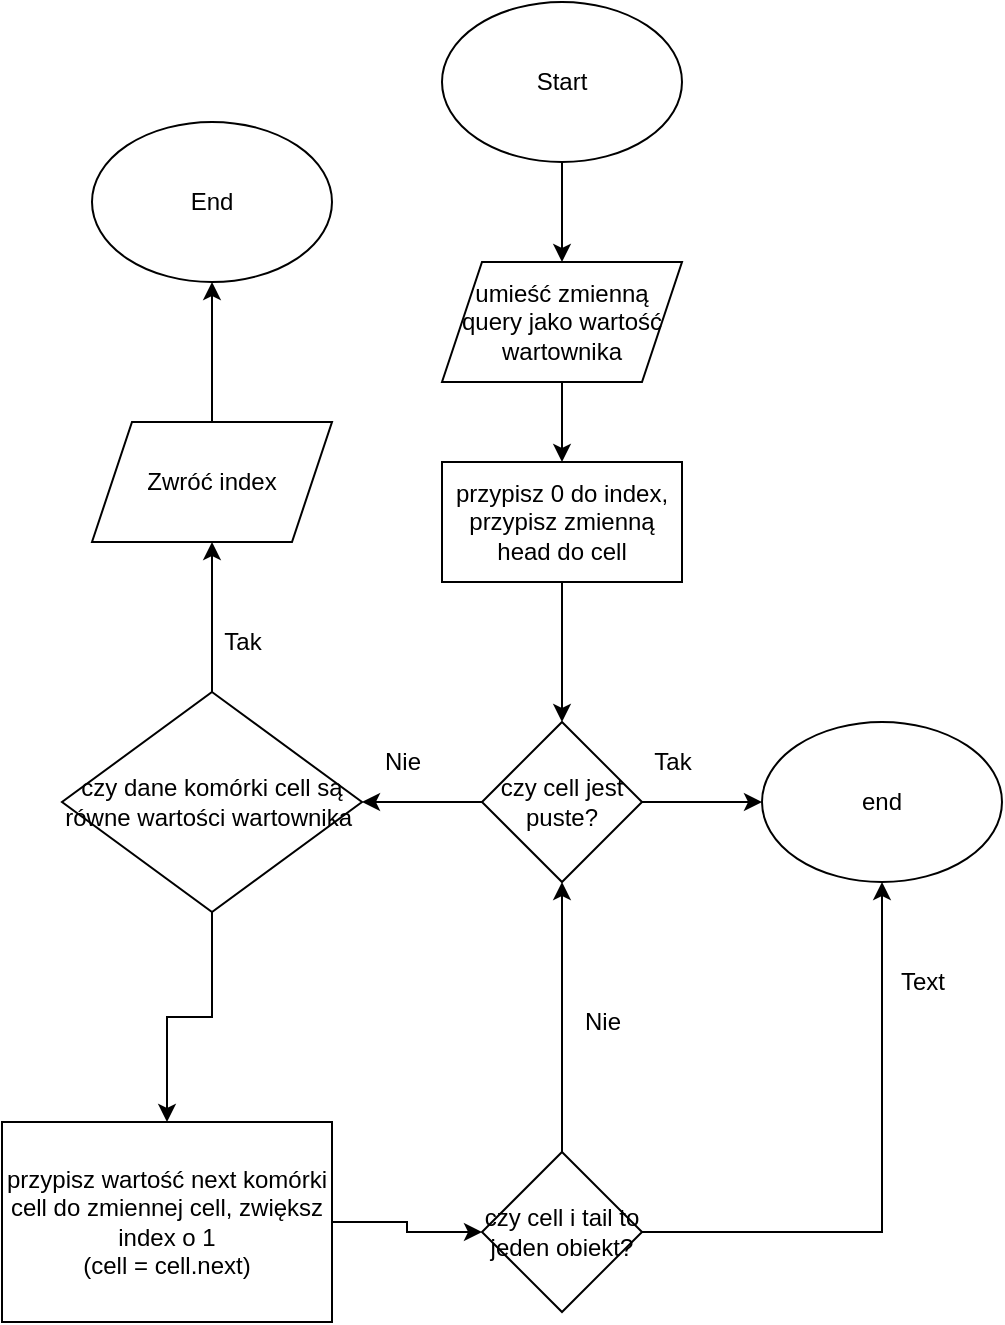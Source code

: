 <mxfile version="13.7.9" type="device"><diagram id="bInVQZceiNAKX3ZPTAtl" name="Strona-1"><mxGraphModel dx="1024" dy="592" grid="1" gridSize="10" guides="1" tooltips="1" connect="1" arrows="1" fold="1" page="1" pageScale="1" pageWidth="827" pageHeight="1169" math="0" shadow="0"><root><mxCell id="0"/><mxCell id="1" parent="0"/><mxCell id="4RcqiaBvFsmL0CfF5Rv3-3" value="" style="edgeStyle=orthogonalEdgeStyle;rounded=0;orthogonalLoop=1;jettySize=auto;html=1;" parent="1" source="4RcqiaBvFsmL0CfF5Rv3-1" edge="1"><mxGeometry relative="1" as="geometry"><mxPoint x="380" y="140" as="targetPoint"/></mxGeometry></mxCell><mxCell id="4RcqiaBvFsmL0CfF5Rv3-1" value="Start" style="ellipse;whiteSpace=wrap;html=1;" parent="1" vertex="1"><mxGeometry x="320" y="10" width="120" height="80" as="geometry"/></mxCell><mxCell id="4RcqiaBvFsmL0CfF5Rv3-6" value="" style="edgeStyle=orthogonalEdgeStyle;rounded=0;orthogonalLoop=1;jettySize=auto;html=1;" parent="1" source="4RcqiaBvFsmL0CfF5Rv3-4" target="4RcqiaBvFsmL0CfF5Rv3-5" edge="1"><mxGeometry relative="1" as="geometry"/></mxCell><mxCell id="4RcqiaBvFsmL0CfF5Rv3-4" value="umieść zmienną query jako wartość wartownika" style="shape=parallelogram;perimeter=parallelogramPerimeter;whiteSpace=wrap;html=1;fixedSize=1;" parent="1" vertex="1"><mxGeometry x="320" y="140" width="120" height="60" as="geometry"/></mxCell><mxCell id="4RcqiaBvFsmL0CfF5Rv3-10" value="" style="edgeStyle=orthogonalEdgeStyle;rounded=0;orthogonalLoop=1;jettySize=auto;html=1;" parent="1" source="4RcqiaBvFsmL0CfF5Rv3-5" target="4RcqiaBvFsmL0CfF5Rv3-9" edge="1"><mxGeometry relative="1" as="geometry"/></mxCell><mxCell id="4RcqiaBvFsmL0CfF5Rv3-5" value="przypisz 0 do index,&lt;br&gt;przypisz zmienną head do cell" style="whiteSpace=wrap;html=1;" parent="1" vertex="1"><mxGeometry x="320" y="240" width="120" height="60" as="geometry"/></mxCell><mxCell id="4RcqiaBvFsmL0CfF5Rv3-12" value="" style="edgeStyle=orthogonalEdgeStyle;rounded=0;orthogonalLoop=1;jettySize=auto;html=1;" parent="1" source="4RcqiaBvFsmL0CfF5Rv3-9" target="4RcqiaBvFsmL0CfF5Rv3-11" edge="1"><mxGeometry relative="1" as="geometry"/></mxCell><mxCell id="4RcqiaBvFsmL0CfF5Rv3-16" value="" style="edgeStyle=orthogonalEdgeStyle;rounded=0;orthogonalLoop=1;jettySize=auto;html=1;" parent="1" source="4RcqiaBvFsmL0CfF5Rv3-9" target="4RcqiaBvFsmL0CfF5Rv3-15" edge="1"><mxGeometry relative="1" as="geometry"/></mxCell><mxCell id="4RcqiaBvFsmL0CfF5Rv3-9" value="czy cell jest puste?" style="rhombus;whiteSpace=wrap;html=1;" parent="1" vertex="1"><mxGeometry x="340" y="370" width="80" height="80" as="geometry"/></mxCell><mxCell id="4RcqiaBvFsmL0CfF5Rv3-11" value="end" style="ellipse;whiteSpace=wrap;html=1;" parent="1" vertex="1"><mxGeometry x="480" y="370" width="120" height="80" as="geometry"/></mxCell><mxCell id="4RcqiaBvFsmL0CfF5Rv3-14" value="Tak" style="text;html=1;align=center;verticalAlign=middle;resizable=0;points=[];autosize=1;" parent="1" vertex="1"><mxGeometry x="420" y="380" width="30" height="20" as="geometry"/></mxCell><mxCell id="4RcqiaBvFsmL0CfF5Rv3-18" value="" style="edgeStyle=orthogonalEdgeStyle;rounded=0;orthogonalLoop=1;jettySize=auto;html=1;" parent="1" source="4RcqiaBvFsmL0CfF5Rv3-15" target="4RcqiaBvFsmL0CfF5Rv3-17" edge="1"><mxGeometry relative="1" as="geometry"/></mxCell><mxCell id="4RcqiaBvFsmL0CfF5Rv3-24" value="" style="edgeStyle=orthogonalEdgeStyle;rounded=0;orthogonalLoop=1;jettySize=auto;html=1;" parent="1" source="4RcqiaBvFsmL0CfF5Rv3-15" target="4RcqiaBvFsmL0CfF5Rv3-23" edge="1"><mxGeometry relative="1" as="geometry"/></mxCell><mxCell id="4RcqiaBvFsmL0CfF5Rv3-15" value="czy dane komórki cell są równe wartości wartownika&amp;nbsp;" style="rhombus;whiteSpace=wrap;html=1;" parent="1" vertex="1"><mxGeometry x="130" y="355" width="150" height="110" as="geometry"/></mxCell><mxCell id="4RcqiaBvFsmL0CfF5Rv3-20" value="" style="edgeStyle=orthogonalEdgeStyle;rounded=0;orthogonalLoop=1;jettySize=auto;html=1;" parent="1" source="4RcqiaBvFsmL0CfF5Rv3-17" target="4RcqiaBvFsmL0CfF5Rv3-19" edge="1"><mxGeometry relative="1" as="geometry"/></mxCell><mxCell id="4RcqiaBvFsmL0CfF5Rv3-17" value="Zwróć index" style="shape=parallelogram;perimeter=parallelogramPerimeter;whiteSpace=wrap;html=1;fixedSize=1;" parent="1" vertex="1"><mxGeometry x="145" y="220" width="120" height="60" as="geometry"/></mxCell><mxCell id="4RcqiaBvFsmL0CfF5Rv3-19" value="End" style="ellipse;whiteSpace=wrap;html=1;" parent="1" vertex="1"><mxGeometry x="145" y="70" width="120" height="80" as="geometry"/></mxCell><mxCell id="4RcqiaBvFsmL0CfF5Rv3-21" value="Tak" style="text;html=1;align=center;verticalAlign=middle;resizable=0;points=[];autosize=1;" parent="1" vertex="1"><mxGeometry x="205" y="320" width="30" height="20" as="geometry"/></mxCell><mxCell id="4RcqiaBvFsmL0CfF5Rv3-22" value="Nie" style="text;html=1;align=center;verticalAlign=middle;resizable=0;points=[];autosize=1;" parent="1" vertex="1"><mxGeometry x="285" y="380" width="30" height="20" as="geometry"/></mxCell><mxCell id="ijDypX1FntB29aHgIR_I-2" value="" style="edgeStyle=orthogonalEdgeStyle;rounded=0;orthogonalLoop=1;jettySize=auto;html=1;" edge="1" parent="1" source="4RcqiaBvFsmL0CfF5Rv3-23" target="ijDypX1FntB29aHgIR_I-1"><mxGeometry relative="1" as="geometry"/></mxCell><mxCell id="4RcqiaBvFsmL0CfF5Rv3-23" value="przypisz wartość next komórki cell do zmiennej cell, zwiększ index o 1&lt;br&gt;(cell = cell.next)" style="whiteSpace=wrap;html=1;" parent="1" vertex="1"><mxGeometry x="100" y="570" width="165" height="100" as="geometry"/></mxCell><mxCell id="ijDypX1FntB29aHgIR_I-3" style="edgeStyle=orthogonalEdgeStyle;rounded=0;orthogonalLoop=1;jettySize=auto;html=1;" edge="1" parent="1" source="ijDypX1FntB29aHgIR_I-1" target="4RcqiaBvFsmL0CfF5Rv3-9"><mxGeometry relative="1" as="geometry"/></mxCell><mxCell id="ijDypX1FntB29aHgIR_I-5" style="edgeStyle=orthogonalEdgeStyle;rounded=0;orthogonalLoop=1;jettySize=auto;html=1;entryX=0.5;entryY=1;entryDx=0;entryDy=0;" edge="1" parent="1" source="ijDypX1FntB29aHgIR_I-1" target="4RcqiaBvFsmL0CfF5Rv3-11"><mxGeometry relative="1" as="geometry"/></mxCell><mxCell id="ijDypX1FntB29aHgIR_I-1" value="czy cell i tail to jeden obiekt?" style="rhombus;whiteSpace=wrap;html=1;" vertex="1" parent="1"><mxGeometry x="340" y="585" width="80" height="80" as="geometry"/></mxCell><mxCell id="ijDypX1FntB29aHgIR_I-4" value="Nie" style="text;html=1;align=center;verticalAlign=middle;resizable=0;points=[];autosize=1;" vertex="1" parent="1"><mxGeometry x="385" y="510" width="30" height="20" as="geometry"/></mxCell><mxCell id="ijDypX1FntB29aHgIR_I-6" value="Text" style="text;html=1;align=center;verticalAlign=middle;resizable=0;points=[];autosize=1;" vertex="1" parent="1"><mxGeometry x="540" y="490" width="40" height="20" as="geometry"/></mxCell></root></mxGraphModel></diagram></mxfile>